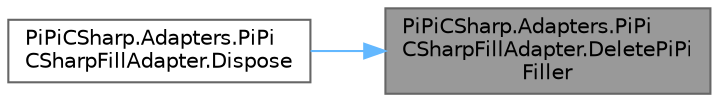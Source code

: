 digraph "PiPiCSharp.Adapters.PiPiCSharpFillAdapter.DeletePiPiFiller"
{
 // LATEX_PDF_SIZE
  bgcolor="transparent";
  edge [fontname=Helvetica,fontsize=10,labelfontname=Helvetica,labelfontsize=10];
  node [fontname=Helvetica,fontsize=10,shape=box,height=0.2,width=0.4];
  rankdir="RL";
  Node1 [id="Node000001",label="PiPiCSharp.Adapters.PiPi\lCSharpFillAdapter.DeletePiPi\lFiller",height=0.2,width=0.4,color="gray40", fillcolor="grey60", style="filled", fontcolor="black",tooltip="Invoke c++ PiPiFiller destructor."];
  Node1 -> Node2 [id="edge1_Node000001_Node000002",dir="back",color="steelblue1",style="solid",tooltip=" "];
  Node2 [id="Node000002",label="PiPiCSharp.Adapters.PiPi\lCSharpFillAdapter.Dispose",height=0.2,width=0.4,color="grey40", fillcolor="white", style="filled",URL="$class_pi_pi_c_sharp_1_1_adapters_1_1_pi_pi_c_sharp_fill_adapter.html#ae73f81fe8c7ad954232167e6b957b98c",tooltip="Invoke inner dispose."];
}
